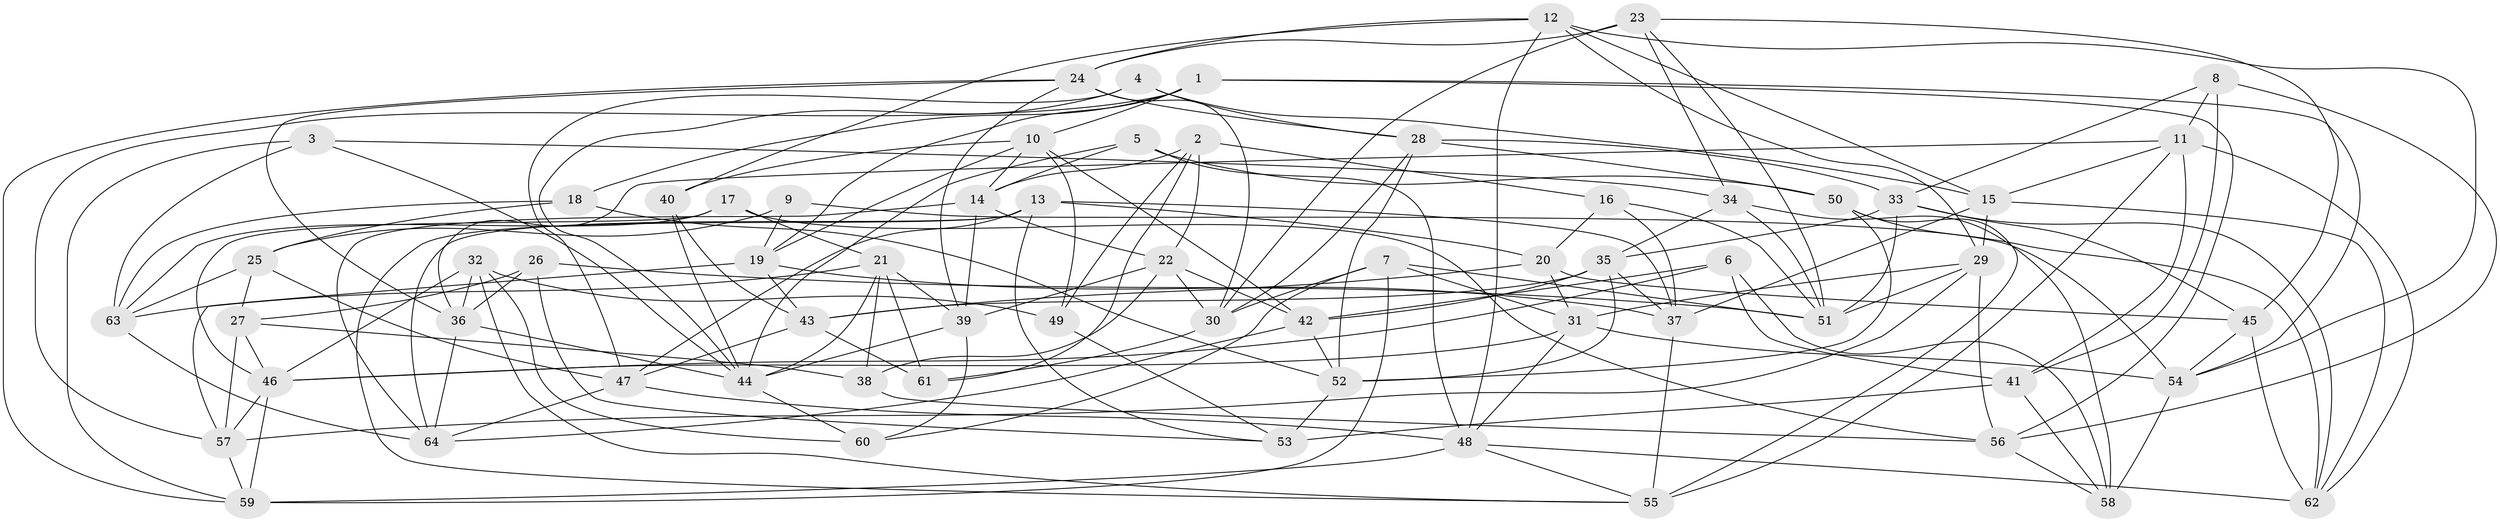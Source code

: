 // original degree distribution, {4: 1.0}
// Generated by graph-tools (version 1.1) at 2025/03/03/09/25 03:03:08]
// undirected, 64 vertices, 173 edges
graph export_dot {
graph [start="1"]
  node [color=gray90,style=filled];
  1;
  2;
  3;
  4;
  5;
  6;
  7;
  8;
  9;
  10;
  11;
  12;
  13;
  14;
  15;
  16;
  17;
  18;
  19;
  20;
  21;
  22;
  23;
  24;
  25;
  26;
  27;
  28;
  29;
  30;
  31;
  32;
  33;
  34;
  35;
  36;
  37;
  38;
  39;
  40;
  41;
  42;
  43;
  44;
  45;
  46;
  47;
  48;
  49;
  50;
  51;
  52;
  53;
  54;
  55;
  56;
  57;
  58;
  59;
  60;
  61;
  62;
  63;
  64;
  1 -- 10 [weight=1.0];
  1 -- 18 [weight=1.0];
  1 -- 19 [weight=1.0];
  1 -- 54 [weight=1.0];
  1 -- 56 [weight=1.0];
  1 -- 57 [weight=1.0];
  2 -- 14 [weight=1.0];
  2 -- 16 [weight=2.0];
  2 -- 22 [weight=1.0];
  2 -- 49 [weight=1.0];
  2 -- 61 [weight=1.0];
  3 -- 34 [weight=1.0];
  3 -- 44 [weight=1.0];
  3 -- 59 [weight=1.0];
  3 -- 63 [weight=1.0];
  4 -- 15 [weight=1.0];
  4 -- 28 [weight=1.0];
  4 -- 44 [weight=1.0];
  4 -- 47 [weight=1.0];
  5 -- 14 [weight=1.0];
  5 -- 44 [weight=1.0];
  5 -- 48 [weight=2.0];
  5 -- 50 [weight=2.0];
  6 -- 41 [weight=1.0];
  6 -- 42 [weight=1.0];
  6 -- 46 [weight=1.0];
  6 -- 58 [weight=1.0];
  7 -- 30 [weight=1.0];
  7 -- 31 [weight=1.0];
  7 -- 51 [weight=2.0];
  7 -- 59 [weight=1.0];
  7 -- 60 [weight=1.0];
  8 -- 11 [weight=1.0];
  8 -- 33 [weight=1.0];
  8 -- 41 [weight=1.0];
  8 -- 56 [weight=1.0];
  9 -- 19 [weight=1.0];
  9 -- 25 [weight=2.0];
  9 -- 54 [weight=1.0];
  10 -- 14 [weight=1.0];
  10 -- 19 [weight=1.0];
  10 -- 40 [weight=1.0];
  10 -- 42 [weight=1.0];
  10 -- 49 [weight=1.0];
  11 -- 15 [weight=1.0];
  11 -- 36 [weight=1.0];
  11 -- 41 [weight=1.0];
  11 -- 55 [weight=1.0];
  11 -- 62 [weight=1.0];
  12 -- 15 [weight=1.0];
  12 -- 24 [weight=1.0];
  12 -- 29 [weight=1.0];
  12 -- 40 [weight=1.0];
  12 -- 48 [weight=1.0];
  12 -- 54 [weight=1.0];
  13 -- 20 [weight=1.0];
  13 -- 37 [weight=1.0];
  13 -- 47 [weight=1.0];
  13 -- 53 [weight=1.0];
  13 -- 55 [weight=1.0];
  13 -- 64 [weight=1.0];
  14 -- 22 [weight=1.0];
  14 -- 39 [weight=1.0];
  14 -- 64 [weight=1.0];
  15 -- 29 [weight=1.0];
  15 -- 37 [weight=1.0];
  15 -- 62 [weight=1.0];
  16 -- 20 [weight=1.0];
  16 -- 37 [weight=1.0];
  16 -- 51 [weight=2.0];
  17 -- 21 [weight=1.0];
  17 -- 46 [weight=1.0];
  17 -- 56 [weight=1.0];
  17 -- 63 [weight=1.0];
  18 -- 25 [weight=1.0];
  18 -- 52 [weight=1.0];
  18 -- 63 [weight=1.0];
  19 -- 37 [weight=1.0];
  19 -- 43 [weight=1.0];
  19 -- 57 [weight=1.0];
  20 -- 31 [weight=1.0];
  20 -- 43 [weight=1.0];
  20 -- 45 [weight=2.0];
  21 -- 38 [weight=1.0];
  21 -- 39 [weight=1.0];
  21 -- 44 [weight=1.0];
  21 -- 61 [weight=1.0];
  21 -- 63 [weight=1.0];
  22 -- 30 [weight=1.0];
  22 -- 38 [weight=1.0];
  22 -- 39 [weight=1.0];
  22 -- 42 [weight=1.0];
  23 -- 24 [weight=2.0];
  23 -- 30 [weight=1.0];
  23 -- 34 [weight=1.0];
  23 -- 45 [weight=1.0];
  23 -- 51 [weight=1.0];
  24 -- 28 [weight=1.0];
  24 -- 30 [weight=1.0];
  24 -- 36 [weight=1.0];
  24 -- 39 [weight=1.0];
  24 -- 59 [weight=1.0];
  25 -- 27 [weight=1.0];
  25 -- 47 [weight=1.0];
  25 -- 63 [weight=1.0];
  26 -- 27 [weight=2.0];
  26 -- 36 [weight=1.0];
  26 -- 51 [weight=2.0];
  26 -- 53 [weight=1.0];
  27 -- 38 [weight=1.0];
  27 -- 46 [weight=1.0];
  27 -- 57 [weight=1.0];
  28 -- 30 [weight=1.0];
  28 -- 33 [weight=1.0];
  28 -- 50 [weight=1.0];
  28 -- 52 [weight=1.0];
  29 -- 31 [weight=1.0];
  29 -- 51 [weight=1.0];
  29 -- 56 [weight=1.0];
  29 -- 57 [weight=1.0];
  30 -- 61 [weight=1.0];
  31 -- 46 [weight=1.0];
  31 -- 48 [weight=1.0];
  31 -- 54 [weight=1.0];
  32 -- 36 [weight=1.0];
  32 -- 46 [weight=2.0];
  32 -- 49 [weight=1.0];
  32 -- 55 [weight=1.0];
  32 -- 60 [weight=1.0];
  33 -- 35 [weight=1.0];
  33 -- 45 [weight=1.0];
  33 -- 51 [weight=1.0];
  33 -- 62 [weight=1.0];
  34 -- 35 [weight=1.0];
  34 -- 51 [weight=1.0];
  34 -- 58 [weight=2.0];
  35 -- 37 [weight=1.0];
  35 -- 42 [weight=1.0];
  35 -- 43 [weight=1.0];
  35 -- 52 [weight=1.0];
  36 -- 44 [weight=1.0];
  36 -- 64 [weight=1.0];
  37 -- 55 [weight=1.0];
  38 -- 56 [weight=1.0];
  39 -- 44 [weight=1.0];
  39 -- 60 [weight=1.0];
  40 -- 43 [weight=1.0];
  40 -- 44 [weight=1.0];
  41 -- 53 [weight=2.0];
  41 -- 58 [weight=1.0];
  42 -- 52 [weight=1.0];
  42 -- 64 [weight=1.0];
  43 -- 47 [weight=1.0];
  43 -- 61 [weight=1.0];
  44 -- 60 [weight=1.0];
  45 -- 54 [weight=1.0];
  45 -- 62 [weight=1.0];
  46 -- 57 [weight=1.0];
  46 -- 59 [weight=1.0];
  47 -- 48 [weight=1.0];
  47 -- 64 [weight=1.0];
  48 -- 55 [weight=1.0];
  48 -- 59 [weight=1.0];
  48 -- 62 [weight=1.0];
  49 -- 53 [weight=1.0];
  50 -- 52 [weight=1.0];
  50 -- 55 [weight=1.0];
  50 -- 62 [weight=1.0];
  52 -- 53 [weight=1.0];
  54 -- 58 [weight=1.0];
  56 -- 58 [weight=1.0];
  57 -- 59 [weight=1.0];
  63 -- 64 [weight=1.0];
}
